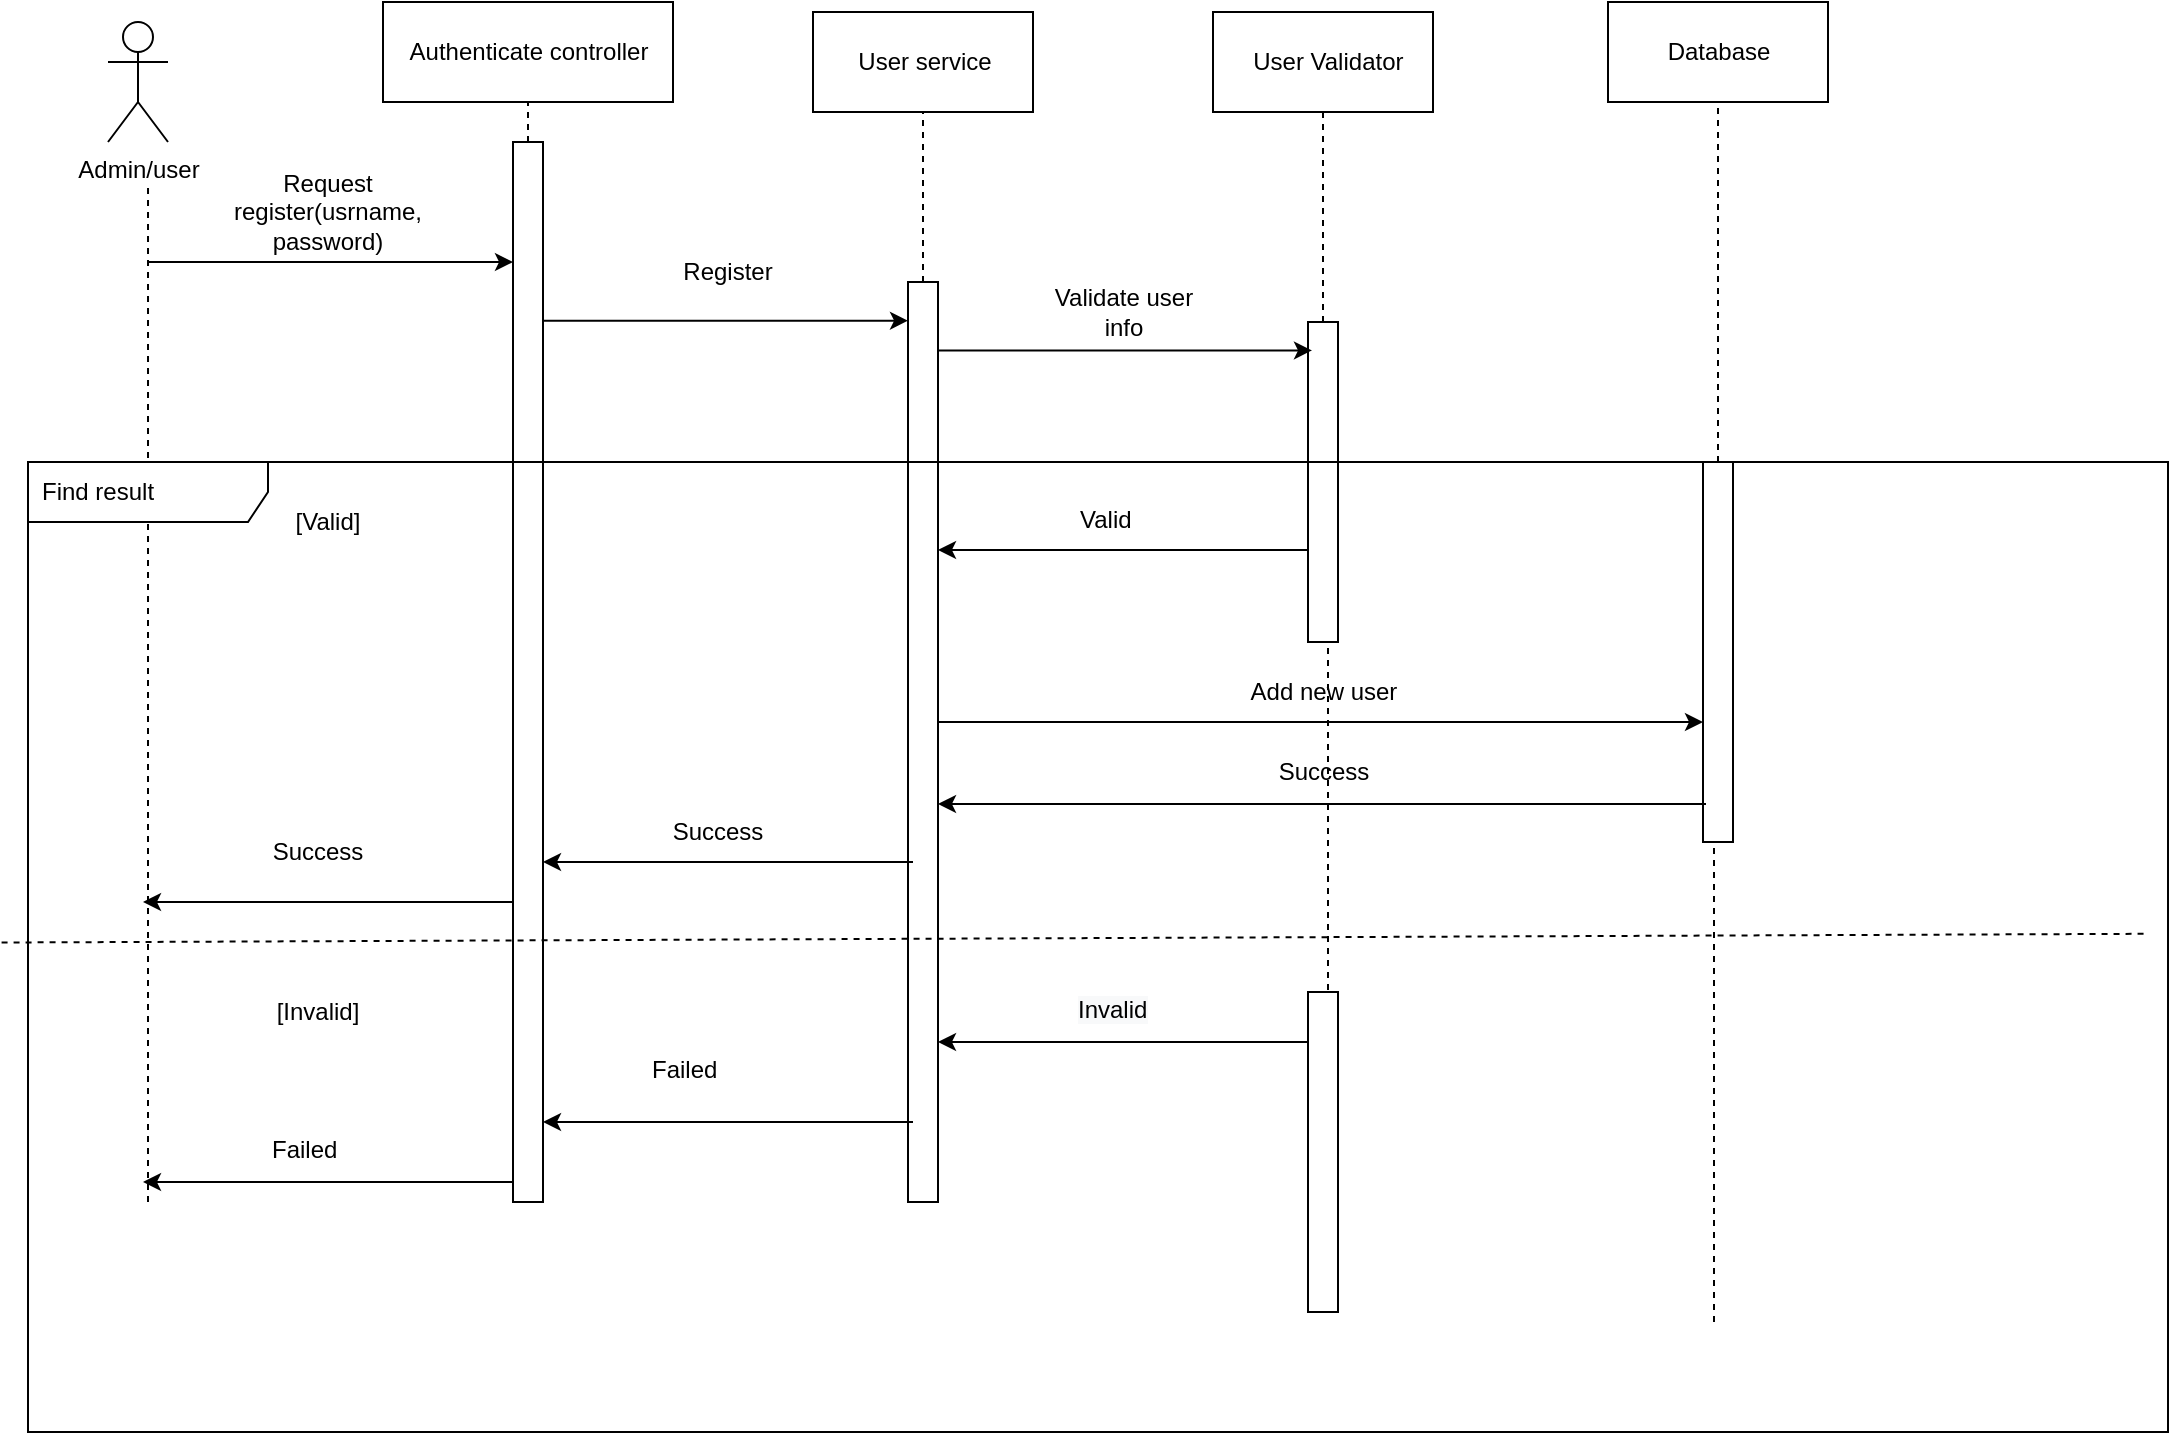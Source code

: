<mxfile version="19.0.3" type="device"><diagram id="K-_FFdrIOeDLT9RCAvRb" name="Page-1"><mxGraphModel dx="1102" dy="905" grid="1" gridSize="10" guides="1" tooltips="1" connect="1" arrows="1" fold="1" page="1" pageScale="1" pageWidth="3300" pageHeight="2339" math="0" shadow="0"><root><mxCell id="0"/><mxCell id="1" parent="0"/><mxCell id="qwwO59kAnVjMV0snCqG_-3" value="Admin/user" style="shape=umlActor;verticalLabelPosition=bottom;verticalAlign=top;html=1;outlineConnect=0;" vertex="1" parent="1"><mxGeometry x="80" y="40" width="30" height="60" as="geometry"/></mxCell><mxCell id="qwwO59kAnVjMV0snCqG_-4" value="" style="html=1;points=[];perimeter=orthogonalPerimeter;" vertex="1" parent="1"><mxGeometry x="282.5" y="100" width="15" height="530" as="geometry"/></mxCell><mxCell id="qwwO59kAnVjMV0snCqG_-5" value="" style="html=1;points=[];perimeter=orthogonalPerimeter;" vertex="1" parent="1"><mxGeometry x="480" y="170" width="15" height="460" as="geometry"/></mxCell><mxCell id="qwwO59kAnVjMV0snCqG_-6" value="" style="html=1;points=[];perimeter=orthogonalPerimeter;" vertex="1" parent="1"><mxGeometry x="680" y="190" width="15" height="160" as="geometry"/></mxCell><mxCell id="qwwO59kAnVjMV0snCqG_-7" value="" style="endArrow=none;html=1;rounded=0;entryX=0.667;entryY=1.333;entryDx=0;entryDy=0;entryPerimeter=0;dashed=1;" edge="1" parent="1" target="qwwO59kAnVjMV0snCqG_-3"><mxGeometry width="50" height="50" relative="1" as="geometry"><mxPoint x="100" y="630" as="sourcePoint"/><mxPoint x="90" y="180" as="targetPoint"/></mxGeometry></mxCell><mxCell id="qwwO59kAnVjMV0snCqG_-8" value="" style="endArrow=classic;html=1;rounded=0;" edge="1" parent="1" target="qwwO59kAnVjMV0snCqG_-4"><mxGeometry width="50" height="50" relative="1" as="geometry"><mxPoint x="100" y="160" as="sourcePoint"/><mxPoint x="280" y="160" as="targetPoint"/></mxGeometry></mxCell><mxCell id="qwwO59kAnVjMV0snCqG_-9" value="Request register(usrname, password)" style="text;html=1;strokeColor=none;fillColor=none;align=center;verticalAlign=middle;whiteSpace=wrap;rounded=0;" vertex="1" parent="1"><mxGeometry x="125" y="120" width="130" height="30" as="geometry"/></mxCell><mxCell id="qwwO59kAnVjMV0snCqG_-10" value="Register" style="text;html=1;strokeColor=none;fillColor=none;align=center;verticalAlign=middle;whiteSpace=wrap;rounded=0;" vertex="1" parent="1"><mxGeometry x="345" y="150" width="90" height="30" as="geometry"/></mxCell><mxCell id="qwwO59kAnVjMV0snCqG_-11" value="" style="endArrow=classic;html=1;rounded=0;entryX=0;entryY=0.042;entryDx=0;entryDy=0;entryPerimeter=0;" edge="1" parent="1" source="qwwO59kAnVjMV0snCqG_-4" target="qwwO59kAnVjMV0snCqG_-5"><mxGeometry width="50" height="50" relative="1" as="geometry"><mxPoint x="297.5" y="190.06" as="sourcePoint"/><mxPoint x="477.495" y="190.0" as="targetPoint"/></mxGeometry></mxCell><mxCell id="qwwO59kAnVjMV0snCqG_-13" value="&lt;span style=&quot;&quot;&gt;Authenticate controller&lt;/span&gt;" style="html=1;" vertex="1" parent="1"><mxGeometry x="217.5" y="30" width="145" height="50" as="geometry"/></mxCell><mxCell id="qwwO59kAnVjMV0snCqG_-14" value="&lt;span style=&quot;&quot;&gt;User service&lt;/span&gt;" style="html=1;" vertex="1" parent="1"><mxGeometry x="432.5" y="35" width="110" height="50" as="geometry"/></mxCell><mxCell id="qwwO59kAnVjMV0snCqG_-15" value="&lt;span style=&quot;&quot;&gt;&amp;nbsp;User Validator&lt;/span&gt;" style="html=1;" vertex="1" parent="1"><mxGeometry x="632.5" y="35" width="110" height="50" as="geometry"/></mxCell><mxCell id="qwwO59kAnVjMV0snCqG_-16" value="" style="endArrow=none;dashed=1;html=1;rounded=0;entryX=0.5;entryY=1;entryDx=0;entryDy=0;" edge="1" parent="1" source="qwwO59kAnVjMV0snCqG_-5" target="qwwO59kAnVjMV0snCqG_-14"><mxGeometry width="50" height="50" relative="1" as="geometry"><mxPoint x="300" y="110" as="sourcePoint"/><mxPoint x="300" y="95" as="targetPoint"/></mxGeometry></mxCell><mxCell id="qwwO59kAnVjMV0snCqG_-17" value="" style="endArrow=none;dashed=1;html=1;rounded=0;entryX=0.5;entryY=1;entryDx=0;entryDy=0;" edge="1" parent="1" source="qwwO59kAnVjMV0snCqG_-6" target="qwwO59kAnVjMV0snCqG_-15"><mxGeometry width="50" height="50" relative="1" as="geometry"><mxPoint x="310" y="120" as="sourcePoint"/><mxPoint x="310" y="105" as="targetPoint"/></mxGeometry></mxCell><mxCell id="qwwO59kAnVjMV0snCqG_-18" value="" style="endArrow=classic;html=1;rounded=0;entryX=0.133;entryY=0.089;entryDx=0;entryDy=0;entryPerimeter=0;" edge="1" parent="1" source="qwwO59kAnVjMV0snCqG_-5" target="qwwO59kAnVjMV0snCqG_-6"><mxGeometry width="50" height="50" relative="1" as="geometry"><mxPoint x="497.5" y="289.5" as="sourcePoint"/><mxPoint x="680" y="289.5" as="targetPoint"/></mxGeometry></mxCell><mxCell id="qwwO59kAnVjMV0snCqG_-19" value="" style="endArrow=classic;html=1;rounded=0;exitX=0;exitY=0.507;exitDx=0;exitDy=0;exitPerimeter=0;" edge="1" parent="1"><mxGeometry width="50" height="50" relative="1" as="geometry"><mxPoint x="482.5" y="590" as="sourcePoint"/><mxPoint x="297.5" y="590" as="targetPoint"/></mxGeometry></mxCell><mxCell id="qwwO59kAnVjMV0snCqG_-20" value="&lt;div style=&quot;text-align: center;&quot;&gt;&lt;span style=&quot;background-color: initial;&quot;&gt;Failed&lt;/span&gt;&lt;/div&gt;" style="text;whiteSpace=wrap;html=1;" vertex="1" parent="1"><mxGeometry x="350" y="550" width="80" height="30" as="geometry"/></mxCell><mxCell id="qwwO59kAnVjMV0snCqG_-21" value="" style="endArrow=classic;html=1;rounded=0;exitX=0;exitY=0.507;exitDx=0;exitDy=0;exitPerimeter=0;" edge="1" parent="1"><mxGeometry width="50" height="50" relative="1" as="geometry"><mxPoint x="282.5" y="620" as="sourcePoint"/><mxPoint x="97.5" y="620" as="targetPoint"/></mxGeometry></mxCell><mxCell id="qwwO59kAnVjMV0snCqG_-22" value="&lt;span style=&quot;text-align: center;&quot;&gt;Failed&lt;/span&gt;" style="text;whiteSpace=wrap;html=1;" vertex="1" parent="1"><mxGeometry x="160" y="590" width="80" height="30" as="geometry"/></mxCell><mxCell id="qwwO59kAnVjMV0snCqG_-23" value="[Valid]" style="text;html=1;strokeColor=none;fillColor=none;align=center;verticalAlign=middle;whiteSpace=wrap;rounded=0;" vertex="1" parent="1"><mxGeometry x="160" y="275" width="60" height="30" as="geometry"/></mxCell><mxCell id="qwwO59kAnVjMV0snCqG_-24" value="" style="endArrow=none;dashed=1;html=1;rounded=0;exitX=-0.003;exitY=0.516;exitDx=0;exitDy=0;exitPerimeter=0;entryX=1;entryY=0.507;entryDx=0;entryDy=0;entryPerimeter=0;" edge="1" parent="1"><mxGeometry width="50" height="50" relative="1" as="geometry"><mxPoint x="26.79" y="500.26" as="sourcePoint"/><mxPoint x="1100" y="495.895" as="targetPoint"/></mxGeometry></mxCell><mxCell id="qwwO59kAnVjMV0snCqG_-25" value="[Invalid]" style="text;html=1;strokeColor=none;fillColor=none;align=center;verticalAlign=middle;whiteSpace=wrap;rounded=0;" vertex="1" parent="1"><mxGeometry x="140" y="520" width="90" height="30" as="geometry"/></mxCell><mxCell id="qwwO59kAnVjMV0snCqG_-26" value="Validate user info" style="text;html=1;strokeColor=none;fillColor=none;align=center;verticalAlign=middle;whiteSpace=wrap;rounded=0;" vertex="1" parent="1"><mxGeometry x="542.5" y="170" width="90" height="30" as="geometry"/></mxCell><mxCell id="qwwO59kAnVjMV0snCqG_-27" value="" style="endArrow=none;dashed=1;html=1;rounded=0;" edge="1" parent="1" target="qwwO59kAnVjMV0snCqG_-6"><mxGeometry width="50" height="50" relative="1" as="geometry"><mxPoint x="690" y="530" as="sourcePoint"/><mxPoint x="687" y="360" as="targetPoint"/></mxGeometry></mxCell><mxCell id="qwwO59kAnVjMV0snCqG_-28" value="Database" style="html=1;" vertex="1" parent="1"><mxGeometry x="830" y="30" width="110" height="50" as="geometry"/></mxCell><mxCell id="qwwO59kAnVjMV0snCqG_-29" value="" style="html=1;points=[];perimeter=orthogonalPerimeter;" vertex="1" parent="1"><mxGeometry x="877.5" y="260" width="15" height="190" as="geometry"/></mxCell><mxCell id="qwwO59kAnVjMV0snCqG_-30" value="" style="endArrow=none;dashed=1;html=1;rounded=0;entryX=0.5;entryY=1;entryDx=0;entryDy=0;" edge="1" parent="1" source="qwwO59kAnVjMV0snCqG_-29" target="qwwO59kAnVjMV0snCqG_-28"><mxGeometry width="50" height="50" relative="1" as="geometry"><mxPoint x="697.5" y="250" as="sourcePoint"/><mxPoint x="697.5" y="95" as="targetPoint"/></mxGeometry></mxCell><mxCell id="qwwO59kAnVjMV0snCqG_-31" value="" style="endArrow=classic;html=1;rounded=0;exitX=0;exitY=0.507;exitDx=0;exitDy=0;exitPerimeter=0;" edge="1" parent="1"><mxGeometry width="50" height="50" relative="1" as="geometry"><mxPoint x="680" y="304" as="sourcePoint"/><mxPoint x="495" y="304" as="targetPoint"/></mxGeometry></mxCell><mxCell id="qwwO59kAnVjMV0snCqG_-32" value="&lt;div style=&quot;text-align: center;&quot;&gt;Valid&lt;br&gt;&lt;/div&gt;" style="text;whiteSpace=wrap;html=1;" vertex="1" parent="1"><mxGeometry x="563.75" y="275" width="47.5" height="30" as="geometry"/></mxCell><mxCell id="qwwO59kAnVjMV0snCqG_-33" value="" style="endArrow=classic;html=1;rounded=0;" edge="1" parent="1" target="qwwO59kAnVjMV0snCqG_-29"><mxGeometry width="50" height="50" relative="1" as="geometry"><mxPoint x="495" y="390" as="sourcePoint"/><mxPoint x="681.995" y="390" as="targetPoint"/></mxGeometry></mxCell><mxCell id="qwwO59kAnVjMV0snCqG_-34" value="Add new user" style="text;html=1;strokeColor=none;fillColor=none;align=center;verticalAlign=middle;whiteSpace=wrap;rounded=0;" vertex="1" parent="1"><mxGeometry x="642.5" y="360" width="90" height="30" as="geometry"/></mxCell><mxCell id="qwwO59kAnVjMV0snCqG_-35" value="" style="html=1;points=[];perimeter=orthogonalPerimeter;" vertex="1" parent="1"><mxGeometry x="680" y="525" width="15" height="160" as="geometry"/></mxCell><mxCell id="qwwO59kAnVjMV0snCqG_-36" value="" style="endArrow=classic;html=1;rounded=0;exitX=0;exitY=0.507;exitDx=0;exitDy=0;exitPerimeter=0;" edge="1" parent="1"><mxGeometry width="50" height="50" relative="1" as="geometry"><mxPoint x="680" y="550" as="sourcePoint"/><mxPoint x="495" y="550" as="targetPoint"/></mxGeometry></mxCell><mxCell id="qwwO59kAnVjMV0snCqG_-37" value="&lt;span style=&quot;color: rgb(0, 0, 0); font-family: Helvetica; font-size: 12px; font-style: normal; font-variant-ligatures: normal; font-variant-caps: normal; font-weight: 400; letter-spacing: normal; orphans: 2; text-align: center; text-indent: 0px; text-transform: none; widows: 2; word-spacing: 0px; -webkit-text-stroke-width: 0px; background-color: rgb(248, 249, 250); text-decoration-thickness: initial; text-decoration-style: initial; text-decoration-color: initial; float: none; display: inline !important;&quot;&gt;Invalid&lt;/span&gt;" style="text;whiteSpace=wrap;html=1;" vertex="1" parent="1"><mxGeometry x="562.5" y="520" width="50" height="30" as="geometry"/></mxCell><mxCell id="qwwO59kAnVjMV0snCqG_-38" value="" style="endArrow=classic;html=1;rounded=0;exitX=0.1;exitY=0.9;exitDx=0;exitDy=0;exitPerimeter=0;" edge="1" parent="1" source="qwwO59kAnVjMV0snCqG_-29" target="qwwO59kAnVjMV0snCqG_-5"><mxGeometry width="50" height="50" relative="1" as="geometry"><mxPoint x="880" y="420" as="sourcePoint"/><mxPoint x="695" y="420" as="targetPoint"/></mxGeometry></mxCell><mxCell id="qwwO59kAnVjMV0snCqG_-39" value="Success" style="text;html=1;strokeColor=none;fillColor=none;align=center;verticalAlign=middle;whiteSpace=wrap;rounded=0;" vertex="1" parent="1"><mxGeometry x="642.5" y="400" width="90" height="30" as="geometry"/></mxCell><mxCell id="qwwO59kAnVjMV0snCqG_-40" value="" style="endArrow=classic;html=1;rounded=0;exitX=0;exitY=0.507;exitDx=0;exitDy=0;exitPerimeter=0;" edge="1" parent="1"><mxGeometry width="50" height="50" relative="1" as="geometry"><mxPoint x="482.5" y="460" as="sourcePoint"/><mxPoint x="297.5" y="460" as="targetPoint"/></mxGeometry></mxCell><mxCell id="qwwO59kAnVjMV0snCqG_-41" value="Success" style="text;html=1;strokeColor=none;fillColor=none;align=center;verticalAlign=middle;whiteSpace=wrap;rounded=0;" vertex="1" parent="1"><mxGeometry x="340" y="430" width="90" height="30" as="geometry"/></mxCell><mxCell id="qwwO59kAnVjMV0snCqG_-42" value="" style="endArrow=classic;html=1;rounded=0;exitX=0;exitY=0.507;exitDx=0;exitDy=0;exitPerimeter=0;" edge="1" parent="1"><mxGeometry width="50" height="50" relative="1" as="geometry"><mxPoint x="282.5" y="480" as="sourcePoint"/><mxPoint x="97.5" y="480" as="targetPoint"/></mxGeometry></mxCell><mxCell id="qwwO59kAnVjMV0snCqG_-43" value="Success" style="text;html=1;strokeColor=none;fillColor=none;align=center;verticalAlign=middle;whiteSpace=wrap;rounded=0;" vertex="1" parent="1"><mxGeometry x="140" y="440" width="90" height="30" as="geometry"/></mxCell><mxCell id="qwwO59kAnVjMV0snCqG_-47" value="" style="endArrow=none;dashed=1;html=1;rounded=0;" edge="1" parent="1" source="qwwO59kAnVjMV0snCqG_-4" target="qwwO59kAnVjMV0snCqG_-13"><mxGeometry width="50" height="50" relative="1" as="geometry"><mxPoint x="497.5" y="180" as="sourcePoint"/><mxPoint x="497.5" y="95" as="targetPoint"/></mxGeometry></mxCell><mxCell id="qwwO59kAnVjMV0snCqG_-49" value="" style="endArrow=none;dashed=1;html=1;rounded=0;" edge="1" parent="1" target="qwwO59kAnVjMV0snCqG_-29"><mxGeometry width="50" height="50" relative="1" as="geometry"><mxPoint x="883" y="690" as="sourcePoint"/><mxPoint x="895" y="90" as="targetPoint"/></mxGeometry></mxCell><mxCell id="qwwO59kAnVjMV0snCqG_-51" value="Find result" style="shape=umlFrame;whiteSpace=wrap;html=1;width=120;height=30;boundedLbl=1;verticalAlign=middle;align=left;spacingLeft=5;" vertex="1" parent="1"><mxGeometry x="40" y="260" width="1070" height="485" as="geometry"/></mxCell></root></mxGraphModel></diagram></mxfile>